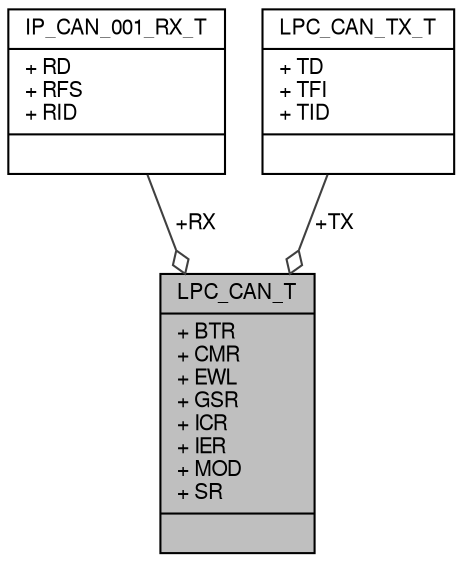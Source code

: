 digraph "LPC_CAN_T"
{
  edge [fontname="FreeSans",fontsize="10",labelfontname="FreeSans",labelfontsize="10"];
  node [fontname="FreeSans",fontsize="10",shape=record];
  Node1 [label="{LPC_CAN_T\n|+ BTR\l+ CMR\l+ EWL\l+ GSR\l+ ICR\l+ IER\l+ MOD\l+ SR\l|}",height=0.2,width=0.4,color="black", fillcolor="grey75", style="filled", fontcolor="black"];
  Node2 -> Node1 [color="grey25",fontsize="10",style="solid",label=" +RX" ,arrowhead="odiamond"];
  Node2 [label="{IP_CAN_001_RX_T\n|+ RD\l+ RFS\l+ RID\l|}",height=0.2,width=0.4,color="black", fillcolor="white", style="filled",URL="$structIP__CAN__001__RX__T.html",tooltip="CAN Receive register block structure. "];
  Node3 -> Node1 [color="grey25",fontsize="10",style="solid",label=" +TX" ,arrowhead="odiamond"];
  Node3 [label="{LPC_CAN_TX_T\n|+ TD\l+ TFI\l+ TID\l|}",height=0.2,width=0.4,color="black", fillcolor="white", style="filled",URL="$structLPC__CAN__TX__T.html",tooltip="CAN Transmit register block structure. "];
}
